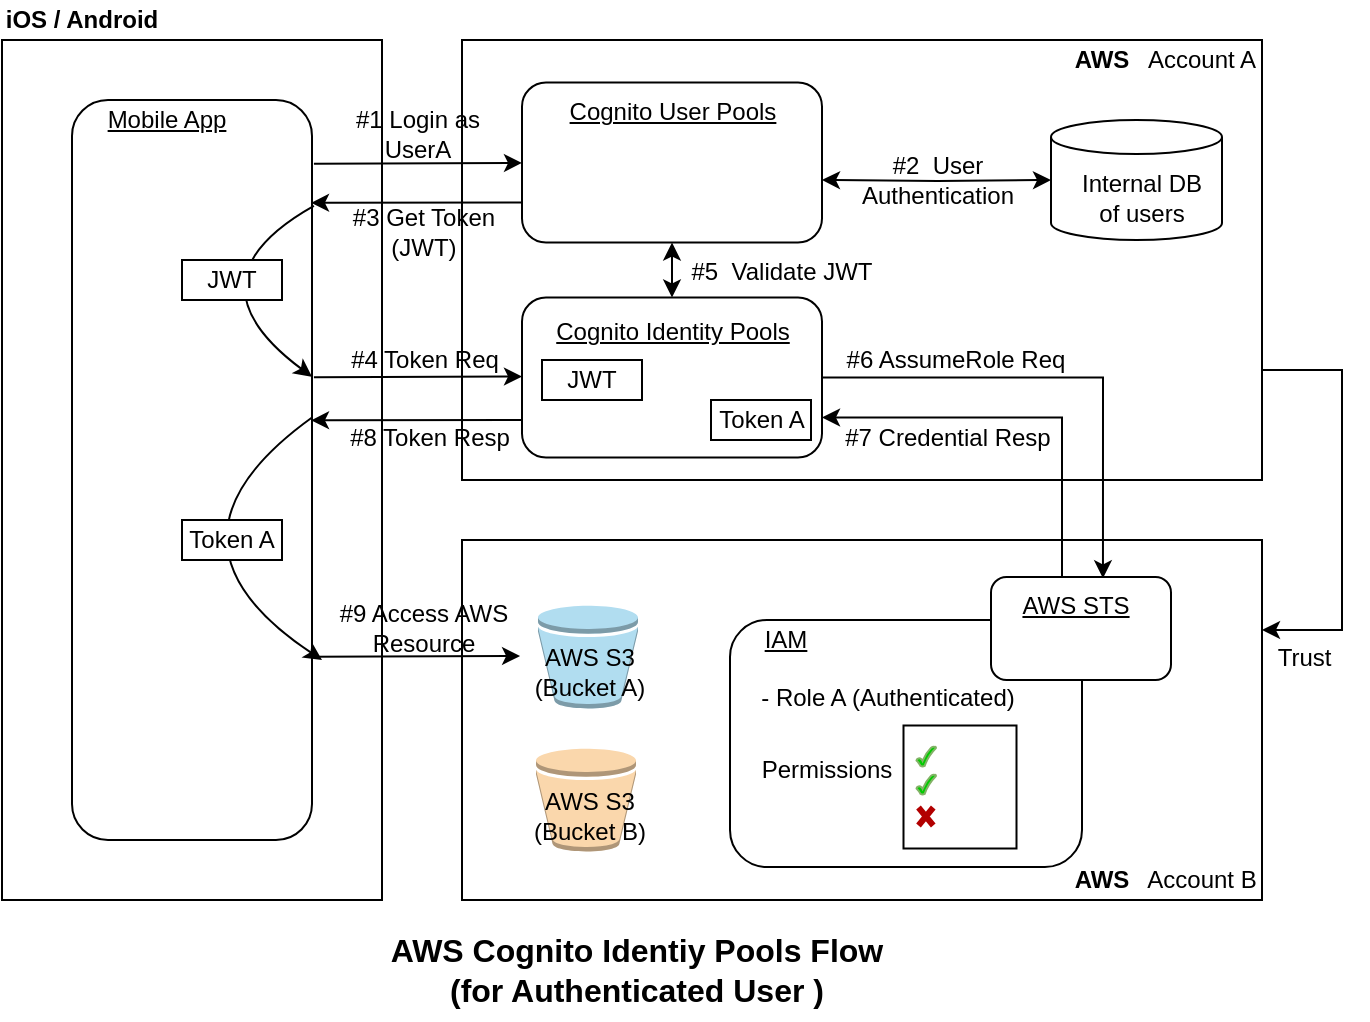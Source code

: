 <mxfile version="20.4.1" type="github">
  <diagram id="--nqma7Hxtt_wLqLNTel" name="Page-1">
    <mxGraphModel dx="1422" dy="773" grid="1" gridSize="10" guides="1" tooltips="1" connect="1" arrows="1" fold="1" page="1" pageScale="1" pageWidth="827" pageHeight="1169" math="0" shadow="0">
      <root>
        <mxCell id="0" />
        <mxCell id="1" parent="0" />
        <mxCell id="2p3ya99PdbGUZq53EWPI-1" value="" style="rounded=0;whiteSpace=wrap;html=1;" parent="1" vertex="1">
          <mxGeometry x="50" y="130" width="190" height="430" as="geometry" />
        </mxCell>
        <mxCell id="2p3ya99PdbGUZq53EWPI-2" value="" style="rounded=1;whiteSpace=wrap;html=1;" parent="1" vertex="1">
          <mxGeometry x="85" y="160" width="120" height="370" as="geometry" />
        </mxCell>
        <mxCell id="2p3ya99PdbGUZq53EWPI-3" value="Mobile App" style="text;html=1;strokeColor=none;fillColor=none;align=center;verticalAlign=middle;whiteSpace=wrap;rounded=0;fontStyle=4" parent="1" vertex="1">
          <mxGeometry x="95" y="160" width="75" height="20" as="geometry" />
        </mxCell>
        <mxCell id="2p3ya99PdbGUZq53EWPI-14" value="iOS / Android" style="text;html=1;strokeColor=none;fillColor=none;align=center;verticalAlign=middle;whiteSpace=wrap;rounded=0;fontStyle=1" parent="1" vertex="1">
          <mxGeometry x="50" y="110" width="80" height="20" as="geometry" />
        </mxCell>
        <mxCell id="XSkRe8p8Ryk4nutkjoMU-28" style="edgeStyle=orthogonalEdgeStyle;rounded=0;orthogonalLoop=1;jettySize=auto;html=1;exitX=1;exitY=0.75;exitDx=0;exitDy=0;entryX=1;entryY=0.25;entryDx=0;entryDy=0;startArrow=none;startFill=0;" parent="1" source="2p3ya99PdbGUZq53EWPI-17" target="2p3ya99PdbGUZq53EWPI-33" edge="1">
          <mxGeometry relative="1" as="geometry">
            <Array as="points">
              <mxPoint x="720" y="295" />
              <mxPoint x="720" y="425" />
            </Array>
          </mxGeometry>
        </mxCell>
        <mxCell id="2p3ya99PdbGUZq53EWPI-17" value="" style="rounded=0;whiteSpace=wrap;html=1;" parent="1" vertex="1">
          <mxGeometry x="280" y="130" width="400" height="220" as="geometry" />
        </mxCell>
        <mxCell id="2p3ya99PdbGUZq53EWPI-18" value="AWS" style="text;html=1;strokeColor=none;fillColor=none;align=center;verticalAlign=middle;whiteSpace=wrap;rounded=0;fontStyle=1" parent="1" vertex="1">
          <mxGeometry x="580" y="130" width="40" height="20" as="geometry" />
        </mxCell>
        <mxCell id="XSkRe8p8Ryk4nutkjoMU-56" style="edgeStyle=orthogonalEdgeStyle;rounded=0;orthogonalLoop=1;jettySize=auto;html=1;exitX=0.5;exitY=0;exitDx=0;exitDy=0;entryX=0.5;entryY=1;entryDx=0;entryDy=0;startArrow=classic;startFill=1;endArrow=classic;endFill=1;" parent="1" source="2p3ya99PdbGUZq53EWPI-19" target="XSkRe8p8Ryk4nutkjoMU-10" edge="1">
          <mxGeometry relative="1" as="geometry" />
        </mxCell>
        <mxCell id="2p3ya99PdbGUZq53EWPI-19" value="" style="rounded=1;whiteSpace=wrap;html=1;" parent="1" vertex="1">
          <mxGeometry x="310" y="258.75" width="150" height="80" as="geometry" />
        </mxCell>
        <mxCell id="2p3ya99PdbGUZq53EWPI-23" value="Cognito Identity Pools" style="text;html=1;strokeColor=none;fillColor=none;align=center;verticalAlign=middle;whiteSpace=wrap;rounded=0;fontStyle=4" parent="1" vertex="1">
          <mxGeometry x="324.5" y="268.75" width="121" height="15" as="geometry" />
        </mxCell>
        <mxCell id="2p3ya99PdbGUZq53EWPI-33" value="" style="rounded=0;whiteSpace=wrap;html=1;" parent="1" vertex="1">
          <mxGeometry x="280" y="380" width="400" height="180" as="geometry" />
        </mxCell>
        <mxCell id="2p3ya99PdbGUZq53EWPI-34" value="AWS" style="text;html=1;strokeColor=none;fillColor=none;align=center;verticalAlign=middle;whiteSpace=wrap;rounded=0;fontStyle=1" parent="1" vertex="1">
          <mxGeometry x="580" y="540" width="40" height="20" as="geometry" />
        </mxCell>
        <mxCell id="2p3ya99PdbGUZq53EWPI-42" value="Account A" style="text;html=1;strokeColor=none;fillColor=none;align=center;verticalAlign=middle;whiteSpace=wrap;rounded=0;" parent="1" vertex="1">
          <mxGeometry x="620" y="130" width="60" height="20" as="geometry" />
        </mxCell>
        <mxCell id="2p3ya99PdbGUZq53EWPI-97" value="#1 Login as &lt;br&gt;UserA" style="text;html=1;strokeColor=none;fillColor=none;align=center;verticalAlign=middle;whiteSpace=wrap;rounded=0;" parent="1" vertex="1">
          <mxGeometry x="208" y="160" width="100" height="33.75" as="geometry" />
        </mxCell>
        <mxCell id="2p3ya99PdbGUZq53EWPI-104" value="&lt;font style=&quot;font-size: 16px;&quot;&gt;AWS Cognito Identiy Pools Flow&lt;br&gt;(for Authenticated User )&lt;br&gt;&lt;/font&gt;" style="text;html=1;strokeColor=none;fillColor=none;align=center;verticalAlign=middle;whiteSpace=wrap;rounded=0;fontStyle=1;strokeWidth=1;" parent="1" vertex="1">
          <mxGeometry x="204.5" y="570" width="324.5" height="50" as="geometry" />
        </mxCell>
        <mxCell id="XSkRe8p8Ryk4nutkjoMU-41" style="edgeStyle=orthogonalEdgeStyle;rounded=0;orthogonalLoop=1;jettySize=auto;html=1;entryX=1;entryY=0.75;entryDx=0;entryDy=0;startArrow=none;startFill=0;endArrow=classic;endFill=1;" parent="1" source="XSkRe8p8Ryk4nutkjoMU-5" target="2p3ya99PdbGUZq53EWPI-19" edge="1">
          <mxGeometry relative="1" as="geometry">
            <mxPoint x="474.5" y="318.75" as="targetPoint" />
            <Array as="points">
              <mxPoint x="580" y="319" />
            </Array>
          </mxGeometry>
        </mxCell>
        <mxCell id="XSkRe8p8Ryk4nutkjoMU-8" value="" style="rounded=1;whiteSpace=wrap;html=1;" parent="1" vertex="1">
          <mxGeometry x="414" y="420" width="176" height="123.5" as="geometry" />
        </mxCell>
        <mxCell id="XSkRe8p8Ryk4nutkjoMU-9" value="IAM" style="text;html=1;strokeColor=none;fillColor=none;align=center;verticalAlign=middle;whiteSpace=wrap;rounded=0;fontStyle=4" parent="1" vertex="1">
          <mxGeometry x="414" y="422.75" width="56" height="15" as="geometry" />
        </mxCell>
        <mxCell id="XSkRe8p8Ryk4nutkjoMU-55" style="edgeStyle=orthogonalEdgeStyle;rounded=0;orthogonalLoop=1;jettySize=auto;html=1;entryX=0;entryY=0.5;entryDx=0;entryDy=0;entryPerimeter=0;startArrow=classic;startFill=1;endArrow=classic;endFill=1;" parent="1" target="XSkRe8p8Ryk4nutkjoMU-3" edge="1">
          <mxGeometry relative="1" as="geometry">
            <mxPoint x="460" y="200" as="sourcePoint" />
          </mxGeometry>
        </mxCell>
        <mxCell id="XSkRe8p8Ryk4nutkjoMU-10" value="" style="rounded=1;whiteSpace=wrap;html=1;" parent="1" vertex="1">
          <mxGeometry x="310" y="151.25" width="150" height="80" as="geometry" />
        </mxCell>
        <mxCell id="XSkRe8p8Ryk4nutkjoMU-11" value="Cognito User Pools" style="text;html=1;strokeColor=none;fillColor=none;align=center;verticalAlign=middle;whiteSpace=wrap;rounded=0;fontStyle=4" parent="1" vertex="1">
          <mxGeometry x="324.5" y="158.75" width="121" height="15" as="geometry" />
        </mxCell>
        <mxCell id="XSkRe8p8Ryk4nutkjoMU-12" value="Account B" style="text;html=1;strokeColor=none;fillColor=none;align=center;verticalAlign=middle;whiteSpace=wrap;rounded=0;" parent="1" vertex="1">
          <mxGeometry x="620" y="540" width="60" height="20" as="geometry" />
        </mxCell>
        <mxCell id="XSkRe8p8Ryk4nutkjoMU-3" value="" style="shape=cylinder3;whiteSpace=wrap;html=1;boundedLbl=1;backgroundOutline=1;size=8.5;" parent="1" vertex="1">
          <mxGeometry x="574.5" y="170" width="85.5" height="60" as="geometry" />
        </mxCell>
        <mxCell id="XSkRe8p8Ryk4nutkjoMU-16" value="Permissions" style="text;html=1;strokeColor=none;fillColor=none;align=center;verticalAlign=middle;whiteSpace=wrap;rounded=0;" parent="1" vertex="1">
          <mxGeometry x="424.25" y="480" width="76.5" height="30" as="geometry" />
        </mxCell>
        <mxCell id="XSkRe8p8Ryk4nutkjoMU-22" value="" style="group" parent="1" vertex="1" connectable="0">
          <mxGeometry x="500.75" y="472.75" width="56.5" height="61.5" as="geometry" />
        </mxCell>
        <mxCell id="XSkRe8p8Ryk4nutkjoMU-15" value="" style="rounded=0;whiteSpace=wrap;html=1;" parent="XSkRe8p8Ryk4nutkjoMU-22" vertex="1">
          <mxGeometry width="56.5" height="61.5" as="geometry" />
        </mxCell>
        <mxCell id="XSkRe8p8Ryk4nutkjoMU-17" value="" style="shape=umlDestroy;whiteSpace=wrap;html=1;strokeWidth=3;fillColor=#e51400;strokeColor=#B20000;fontColor=#ffffff;" parent="XSkRe8p8Ryk4nutkjoMU-22" vertex="1">
          <mxGeometry x="7.5" y="41" width="7.38" height="9" as="geometry" />
        </mxCell>
        <mxCell id="XSkRe8p8Ryk4nutkjoMU-19" value="" style="verticalLabelPosition=bottom;verticalAlign=top;html=1;shape=mxgraph.basic.tick;fillColor=#00CC00;strokeColor=#82b366;" parent="XSkRe8p8Ryk4nutkjoMU-22" vertex="1">
          <mxGeometry x="6.5" y="10.5" width="9.75" height="10" as="geometry" />
        </mxCell>
        <mxCell id="XSkRe8p8Ryk4nutkjoMU-21" value="" style="verticalLabelPosition=bottom;verticalAlign=top;html=1;shape=mxgraph.basic.tick;fillColor=#00CC00;strokeColor=#82b366;" parent="XSkRe8p8Ryk4nutkjoMU-22" vertex="1">
          <mxGeometry x="6.5" y="24.5" width="9.75" height="10" as="geometry" />
        </mxCell>
        <mxCell id="XSkRe8p8Ryk4nutkjoMU-29" value="Trust&amp;nbsp;" style="text;html=1;strokeColor=none;fillColor=none;align=center;verticalAlign=middle;whiteSpace=wrap;rounded=0;" parent="1" vertex="1">
          <mxGeometry x="672.74" y="428.5" width="60" height="20" as="geometry" />
        </mxCell>
        <mxCell id="XSkRe8p8Ryk4nutkjoMU-32" value="" style="endArrow=classic;html=1;rounded=0;exitX=1.008;exitY=0.086;exitDx=0;exitDy=0;exitPerimeter=0;" parent="1" source="2p3ya99PdbGUZq53EWPI-2" target="XSkRe8p8Ryk4nutkjoMU-10" edge="1">
          <mxGeometry width="50" height="50" relative="1" as="geometry">
            <mxPoint x="390" y="430" as="sourcePoint" />
            <mxPoint x="440" y="380" as="targetPoint" />
          </mxGeometry>
        </mxCell>
        <mxCell id="XSkRe8p8Ryk4nutkjoMU-33" value="" style="outlineConnect=0;dashed=0;verticalLabelPosition=bottom;verticalAlign=top;align=center;html=1;shape=mxgraph.aws3.bucket;fillColor=#fad7ac;strokeColor=#b46504;" parent="1" vertex="1">
          <mxGeometry x="317.01" y="484.25" width="50" height="51.5" as="geometry" />
        </mxCell>
        <mxCell id="XSkRe8p8Ryk4nutkjoMU-34" value="" style="outlineConnect=0;dashed=0;verticalLabelPosition=bottom;verticalAlign=top;align=center;html=1;shape=mxgraph.aws3.bucket;fillColor=#b1ddf0;strokeColor=#10739e;" parent="1" vertex="1">
          <mxGeometry x="317.99" y="412.75" width="50" height="51.5" as="geometry" />
        </mxCell>
        <mxCell id="XSkRe8p8Ryk4nutkjoMU-35" value="AWS S3&lt;br&gt;(Bucket B)" style="text;html=1;strokeColor=none;fillColor=none;align=center;verticalAlign=middle;whiteSpace=wrap;rounded=0;" parent="1" vertex="1">
          <mxGeometry x="301.02" y="500.75" width="85.99" height="35" as="geometry" />
        </mxCell>
        <mxCell id="XSkRe8p8Ryk4nutkjoMU-14" value="AWS S3&lt;br&gt;(Bucket A)" style="text;html=1;strokeColor=none;fillColor=none;align=center;verticalAlign=middle;whiteSpace=wrap;rounded=0;" parent="1" vertex="1">
          <mxGeometry x="301" y="428.5" width="85.99" height="35" as="geometry" />
        </mxCell>
        <mxCell id="XSkRe8p8Ryk4nutkjoMU-36" value="" style="endArrow=classic;html=1;rounded=0;exitX=0;exitY=0.75;exitDx=0;exitDy=0;entryX=0.996;entryY=0.139;entryDx=0;entryDy=0;entryPerimeter=0;" parent="1" source="XSkRe8p8Ryk4nutkjoMU-10" target="2p3ya99PdbGUZq53EWPI-2" edge="1">
          <mxGeometry width="50" height="50" relative="1" as="geometry">
            <mxPoint x="340" y="400" as="sourcePoint" />
            <mxPoint x="444.04" y="399.669" as="targetPoint" />
          </mxGeometry>
        </mxCell>
        <mxCell id="XSkRe8p8Ryk4nutkjoMU-38" value="" style="endArrow=classic;html=1;rounded=0;exitX=1.008;exitY=0.086;exitDx=0;exitDy=0;exitPerimeter=0;" parent="1" edge="1">
          <mxGeometry width="50" height="50" relative="1" as="geometry">
            <mxPoint x="205.96" y="298.58" as="sourcePoint" />
            <mxPoint x="310" y="298.249" as="targetPoint" />
          </mxGeometry>
        </mxCell>
        <mxCell id="XSkRe8p8Ryk4nutkjoMU-39" value="" style="endArrow=classic;html=1;rounded=0;exitX=0;exitY=0.75;exitDx=0;exitDy=0;entryX=0.996;entryY=0.139;entryDx=0;entryDy=0;entryPerimeter=0;" parent="1" edge="1">
          <mxGeometry width="50" height="50" relative="1" as="geometry">
            <mxPoint x="310" y="320" as="sourcePoint" />
            <mxPoint x="204.52" y="320.18" as="targetPoint" />
          </mxGeometry>
        </mxCell>
        <mxCell id="XSkRe8p8Ryk4nutkjoMU-51" value="#3 Get Token&lt;br&gt;(JWT)" style="text;html=1;strokeColor=none;fillColor=none;align=center;verticalAlign=middle;whiteSpace=wrap;rounded=0;" parent="1" vertex="1">
          <mxGeometry x="217.5" y="211.25" width="85.5" height="28.75" as="geometry" />
        </mxCell>
        <mxCell id="XSkRe8p8Ryk4nutkjoMU-31" value="" style="group" parent="1" vertex="1" connectable="0">
          <mxGeometry x="320" y="290" width="50" height="20" as="geometry" />
        </mxCell>
        <mxCell id="2p3ya99PdbGUZq53EWPI-40" value="" style="rounded=0;whiteSpace=wrap;html=1;" parent="XSkRe8p8Ryk4nutkjoMU-31" vertex="1">
          <mxGeometry width="50" height="20" as="geometry" />
        </mxCell>
        <mxCell id="2p3ya99PdbGUZq53EWPI-41" value="JWT" style="text;html=1;strokeColor=none;fillColor=none;align=center;verticalAlign=middle;whiteSpace=wrap;rounded=0;" parent="XSkRe8p8Ryk4nutkjoMU-31" vertex="1">
          <mxGeometry width="50" height="20" as="geometry" />
        </mxCell>
        <mxCell id="XSkRe8p8Ryk4nutkjoMU-53" value="#4 Token Req" style="text;html=1;strokeColor=none;fillColor=none;align=center;verticalAlign=middle;whiteSpace=wrap;rounded=0;" parent="1" vertex="1">
          <mxGeometry x="217.5" y="280" width="87" height="20" as="geometry" />
        </mxCell>
        <mxCell id="XSkRe8p8Ryk4nutkjoMU-54" value="Internal DB of users" style="text;html=1;strokeColor=none;fillColor=none;align=center;verticalAlign=middle;whiteSpace=wrap;rounded=0;" parent="1" vertex="1">
          <mxGeometry x="584.5" y="193.75" width="70" height="30" as="geometry" />
        </mxCell>
        <mxCell id="XSkRe8p8Ryk4nutkjoMU-57" value="#5&amp;nbsp; Validate JWT" style="text;html=1;strokeColor=none;fillColor=none;align=center;verticalAlign=middle;whiteSpace=wrap;rounded=0;" parent="1" vertex="1">
          <mxGeometry x="390" y="235.75" width="100" height="20" as="geometry" />
        </mxCell>
        <mxCell id="XSkRe8p8Ryk4nutkjoMU-58" value="#6 AssumeRole Req" style="text;html=1;strokeColor=none;fillColor=none;align=center;verticalAlign=middle;whiteSpace=wrap;rounded=0;" parent="1" vertex="1">
          <mxGeometry x="453.5" y="280" width="145.5" height="20" as="geometry" />
        </mxCell>
        <mxCell id="XSkRe8p8Ryk4nutkjoMU-59" value="#2&amp;nbsp; User Authentication" style="text;html=1;strokeColor=none;fillColor=none;align=center;verticalAlign=middle;whiteSpace=wrap;rounded=0;" parent="1" vertex="1">
          <mxGeometry x="469.5" y="185" width="95.5" height="30" as="geometry" />
        </mxCell>
        <mxCell id="XSkRe8p8Ryk4nutkjoMU-60" value="" style="group" parent="1" vertex="1" connectable="0">
          <mxGeometry x="404.5" y="310" width="50" height="20" as="geometry" />
        </mxCell>
        <mxCell id="XSkRe8p8Ryk4nutkjoMU-61" value="" style="rounded=0;whiteSpace=wrap;html=1;" parent="XSkRe8p8Ryk4nutkjoMU-60" vertex="1">
          <mxGeometry width="50" height="20" as="geometry" />
        </mxCell>
        <mxCell id="XSkRe8p8Ryk4nutkjoMU-62" value="Token A" style="text;html=1;strokeColor=none;fillColor=none;align=center;verticalAlign=middle;whiteSpace=wrap;rounded=0;" parent="XSkRe8p8Ryk4nutkjoMU-60" vertex="1">
          <mxGeometry width="50" height="20" as="geometry" />
        </mxCell>
        <mxCell id="XSkRe8p8Ryk4nutkjoMU-63" value="#7 Credential Resp" style="text;html=1;strokeColor=none;fillColor=none;align=center;verticalAlign=middle;whiteSpace=wrap;rounded=0;" parent="1" vertex="1">
          <mxGeometry x="469.5" y="318.75" width="105.5" height="20" as="geometry" />
        </mxCell>
        <mxCell id="XSkRe8p8Ryk4nutkjoMU-64" value="#8 Token Resp" style="text;html=1;strokeColor=none;fillColor=none;align=center;verticalAlign=middle;whiteSpace=wrap;rounded=0;" parent="1" vertex="1">
          <mxGeometry x="215.5" y="318.75" width="95.5" height="20" as="geometry" />
        </mxCell>
        <mxCell id="XSkRe8p8Ryk4nutkjoMU-65" value="" style="curved=1;endArrow=classic;html=1;rounded=0;entryX=1;entryY=0.374;entryDx=0;entryDy=0;entryPerimeter=0;exitX=1.008;exitY=0.143;exitDx=0;exitDy=0;exitPerimeter=0;" parent="1" source="2p3ya99PdbGUZq53EWPI-2" target="2p3ya99PdbGUZq53EWPI-2" edge="1">
          <mxGeometry width="50" height="50" relative="1" as="geometry">
            <mxPoint x="140" y="265" as="sourcePoint" />
            <mxPoint x="190" y="215" as="targetPoint" />
            <Array as="points">
              <mxPoint x="140" y="250" />
            </Array>
          </mxGeometry>
        </mxCell>
        <mxCell id="XSkRe8p8Ryk4nutkjoMU-66" value="" style="group" parent="1" vertex="1" connectable="0">
          <mxGeometry x="140" y="240" width="50" height="20" as="geometry" />
        </mxCell>
        <mxCell id="XSkRe8p8Ryk4nutkjoMU-67" value="" style="rounded=0;whiteSpace=wrap;html=1;" parent="XSkRe8p8Ryk4nutkjoMU-66" vertex="1">
          <mxGeometry width="50" height="20" as="geometry" />
        </mxCell>
        <mxCell id="XSkRe8p8Ryk4nutkjoMU-68" value="JWT" style="text;html=1;strokeColor=none;fillColor=none;align=center;verticalAlign=middle;whiteSpace=wrap;rounded=0;" parent="XSkRe8p8Ryk4nutkjoMU-66" vertex="1">
          <mxGeometry width="50" height="20" as="geometry" />
        </mxCell>
        <mxCell id="XSkRe8p8Ryk4nutkjoMU-40" style="edgeStyle=orthogonalEdgeStyle;rounded=0;orthogonalLoop=1;jettySize=auto;html=1;exitX=1;exitY=0.5;exitDx=0;exitDy=0;entryX=0.622;entryY=0.013;entryDx=0;entryDy=0;startArrow=none;startFill=0;endArrow=classic;endFill=1;entryPerimeter=0;" parent="1" source="2p3ya99PdbGUZq53EWPI-19" target="XSkRe8p8Ryk4nutkjoMU-5" edge="1">
          <mxGeometry relative="1" as="geometry">
            <mxPoint x="474.5" y="298.75" as="sourcePoint" />
            <Array as="points">
              <mxPoint x="600" y="299" />
            </Array>
          </mxGeometry>
        </mxCell>
        <mxCell id="XSkRe8p8Ryk4nutkjoMU-83" value="" style="endArrow=classic;html=1;rounded=0;exitX=1.008;exitY=0.086;exitDx=0;exitDy=0;exitPerimeter=0;" parent="1" edge="1">
          <mxGeometry width="50" height="50" relative="1" as="geometry">
            <mxPoint x="205" y="438.33" as="sourcePoint" />
            <mxPoint x="309.04" y="437.999" as="targetPoint" />
          </mxGeometry>
        </mxCell>
        <mxCell id="XSkRe8p8Ryk4nutkjoMU-85" value="" style="curved=1;endArrow=classic;html=1;rounded=0;exitX=1.008;exitY=0.143;exitDx=0;exitDy=0;exitPerimeter=0;" parent="1" edge="1">
          <mxGeometry width="50" height="50" relative="1" as="geometry">
            <mxPoint x="205" y="318.75" as="sourcePoint" />
            <mxPoint x="210" y="440" as="targetPoint" />
            <Array as="points">
              <mxPoint x="120" y="380" />
            </Array>
          </mxGeometry>
        </mxCell>
        <mxCell id="XSkRe8p8Ryk4nutkjoMU-86" value="" style="group" parent="1" vertex="1" connectable="0">
          <mxGeometry x="140" y="370" width="50" height="20" as="geometry" />
        </mxCell>
        <mxCell id="XSkRe8p8Ryk4nutkjoMU-87" value="" style="rounded=0;whiteSpace=wrap;html=1;" parent="XSkRe8p8Ryk4nutkjoMU-86" vertex="1">
          <mxGeometry width="50" height="20" as="geometry" />
        </mxCell>
        <mxCell id="XSkRe8p8Ryk4nutkjoMU-88" value="Token A" style="text;html=1;strokeColor=none;fillColor=none;align=center;verticalAlign=middle;whiteSpace=wrap;rounded=0;" parent="XSkRe8p8Ryk4nutkjoMU-86" vertex="1">
          <mxGeometry width="50" height="20" as="geometry" />
        </mxCell>
        <mxCell id="XSkRe8p8Ryk4nutkjoMU-89" value="#9 Access AWS Resource" style="text;html=1;strokeColor=none;fillColor=none;align=center;verticalAlign=middle;whiteSpace=wrap;rounded=0;" parent="1" vertex="1">
          <mxGeometry x="213.25" y="407.13" width="95.5" height="34.25" as="geometry" />
        </mxCell>
        <mxCell id="5kJvitd1m-C3UW1Qc7YP-1" value="- Role A (Authenticated)" style="text;html=1;strokeColor=none;fillColor=none;align=center;verticalAlign=middle;whiteSpace=wrap;rounded=0;" vertex="1" parent="1">
          <mxGeometry x="419.5" y="448.5" width="145.5" height="20" as="geometry" />
        </mxCell>
        <mxCell id="XSkRe8p8Ryk4nutkjoMU-5" value="" style="rounded=1;whiteSpace=wrap;html=1;" parent="1" vertex="1">
          <mxGeometry x="544.5" y="398.5" width="90" height="51.5" as="geometry" />
        </mxCell>
        <mxCell id="XSkRe8p8Ryk4nutkjoMU-7" value="AWS STS" style="text;html=1;strokeColor=none;fillColor=none;align=center;verticalAlign=middle;whiteSpace=wrap;rounded=0;fontStyle=4" parent="1" vertex="1">
          <mxGeometry x="557.25" y="405" width="60" height="15" as="geometry" />
        </mxCell>
      </root>
    </mxGraphModel>
  </diagram>
</mxfile>

